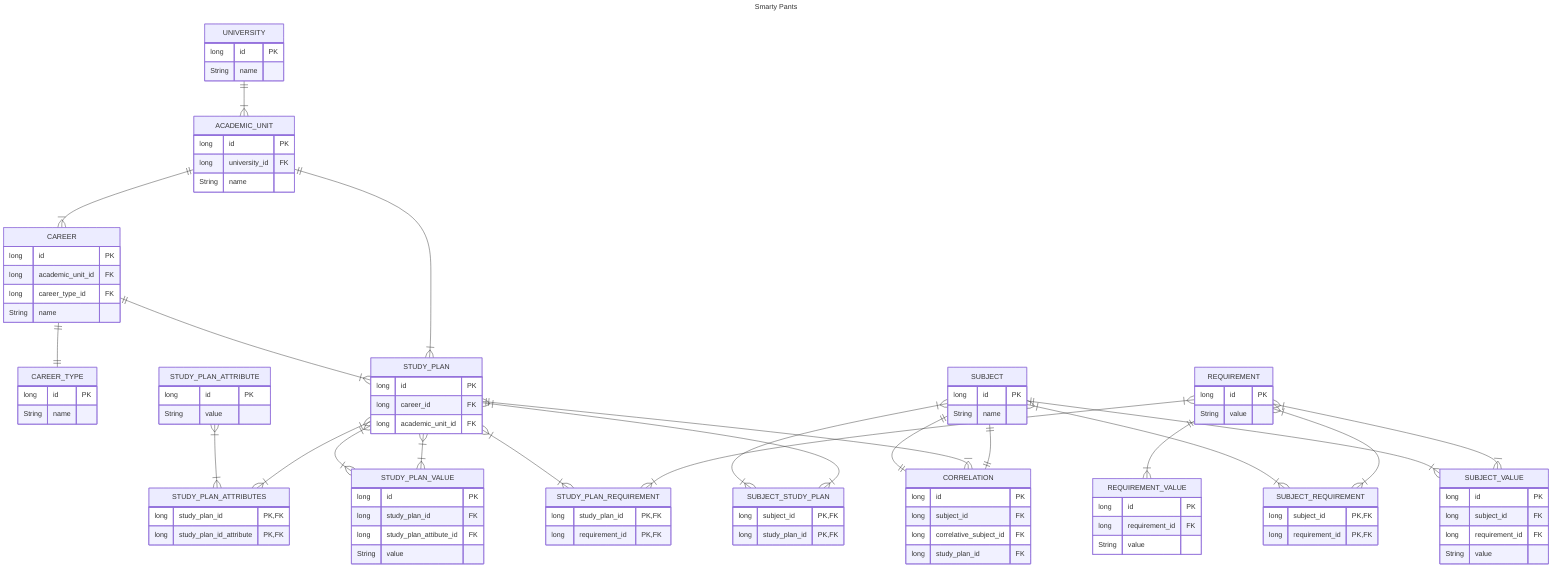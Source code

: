 ---
title: Smarty Pants
---
erDiagram

   UNIVERSITY{
       long id PK
       String name
   }

   UNIVERSITY ||--|{ ACADEMIC_UNIT : ""
   ACADEMIC_UNIT{
       long id PK
       long university_id FK
       String name
   }

   ACADEMIC_UNIT ||--|{ CAREER : ""
   CAREER{
       long id PK
       long academic_unit_id FK
       long career_type_id FK
       String name
   }

   CAREER ||--|| CAREER_TYPE : ""
   CAREER_TYPE{
       long id PK
       String name
   }

   CAREER ||--|{ STUDY_PLAN : ""
   ACADEMIC_UNIT ||--|{ STUDY_PLAN : ""
   STUDY_PLAN{
       long id PK
       long career_id FK
       long academic_unit_id FK
   }

   STUDY_PLAN_ATTRIBUTE{
       long id PK
       String value
   }

   STUDY_PLAN_ATTRIBUTE }|--|{ STUDY_PLAN_ATTRIBUTES : ""
   STUDY_PLAN }|--|{ STUDY_PLAN_ATTRIBUTES : ""
   STUDY_PLAN_ATTRIBUTES{
       long study_plan_id PK, FK
       long study_plan_id_attribute PK, FK
   }

   STUDY_PLAN }|--|{ STUDY_PLAN_VALUE : ""
   STUDY_PLAN }|--|{ STUDY_PLAN_VALUE : ""
   STUDY_PLAN_VALUE{
       long id PK
       long study_plan_id FK
       long study_plan_attibute_id FK
       String value
   }

   REQUIREMENT{
       long id PK
       String value
   }

   STUDY_PLAN }|--|{ STUDY_PLAN_REQUIREMENT : ""
   REQUIREMENT }|--|{ STUDY_PLAN_REQUIREMENT : ""
   STUDY_PLAN_REQUIREMENT{
       long study_plan_id PK, FK
       long requirement_id PK, FK
   }

   REQUIREMENT ||--|{ REQUIREMENT_VALUE : ""
   REQUIREMENT_VALUE{
       long id PK
       long requirement_id FK
       String value
   }

   SUBJECT{
       long id PK
       String name
   }

   SUBJECT }|--|{ SUBJECT_REQUIREMENT : ""
   REQUIREMENT }|--|{ SUBJECT_REQUIREMENT : ""
   SUBJECT_REQUIREMENT{
       long subject_id PK, FK
       long requirement_id PK, FK
   }

   SUBJECT ||--|{ SUBJECT_VALUE : ""
   REQUIREMENT }|--|{ SUBJECT_VALUE : ""
   SUBJECT_VALUE{
       long id PK
       long subject_id FK
       long requirement_id FK
       String value
   }

   SUBJECT }|--|{ SUBJECT_STUDY_PLAN : ""
   STUDY_PLAN }|--|{ SUBJECT_STUDY_PLAN : ""
   SUBJECT_STUDY_PLAN{
       long subject_id PK, FK
       long study_plan_id PK, FK
   }

   SUBJECT ||--|| CORRELATION : ""
   STUDY_PLAN ||--|{ CORRELATION : ""
   SUBJECT ||--|| CORRELATION : ""
   CORRELATION{
       long id PK
       long subject_id FK
       long correlative_subject_id FK
       long study_plan_id FK
   }